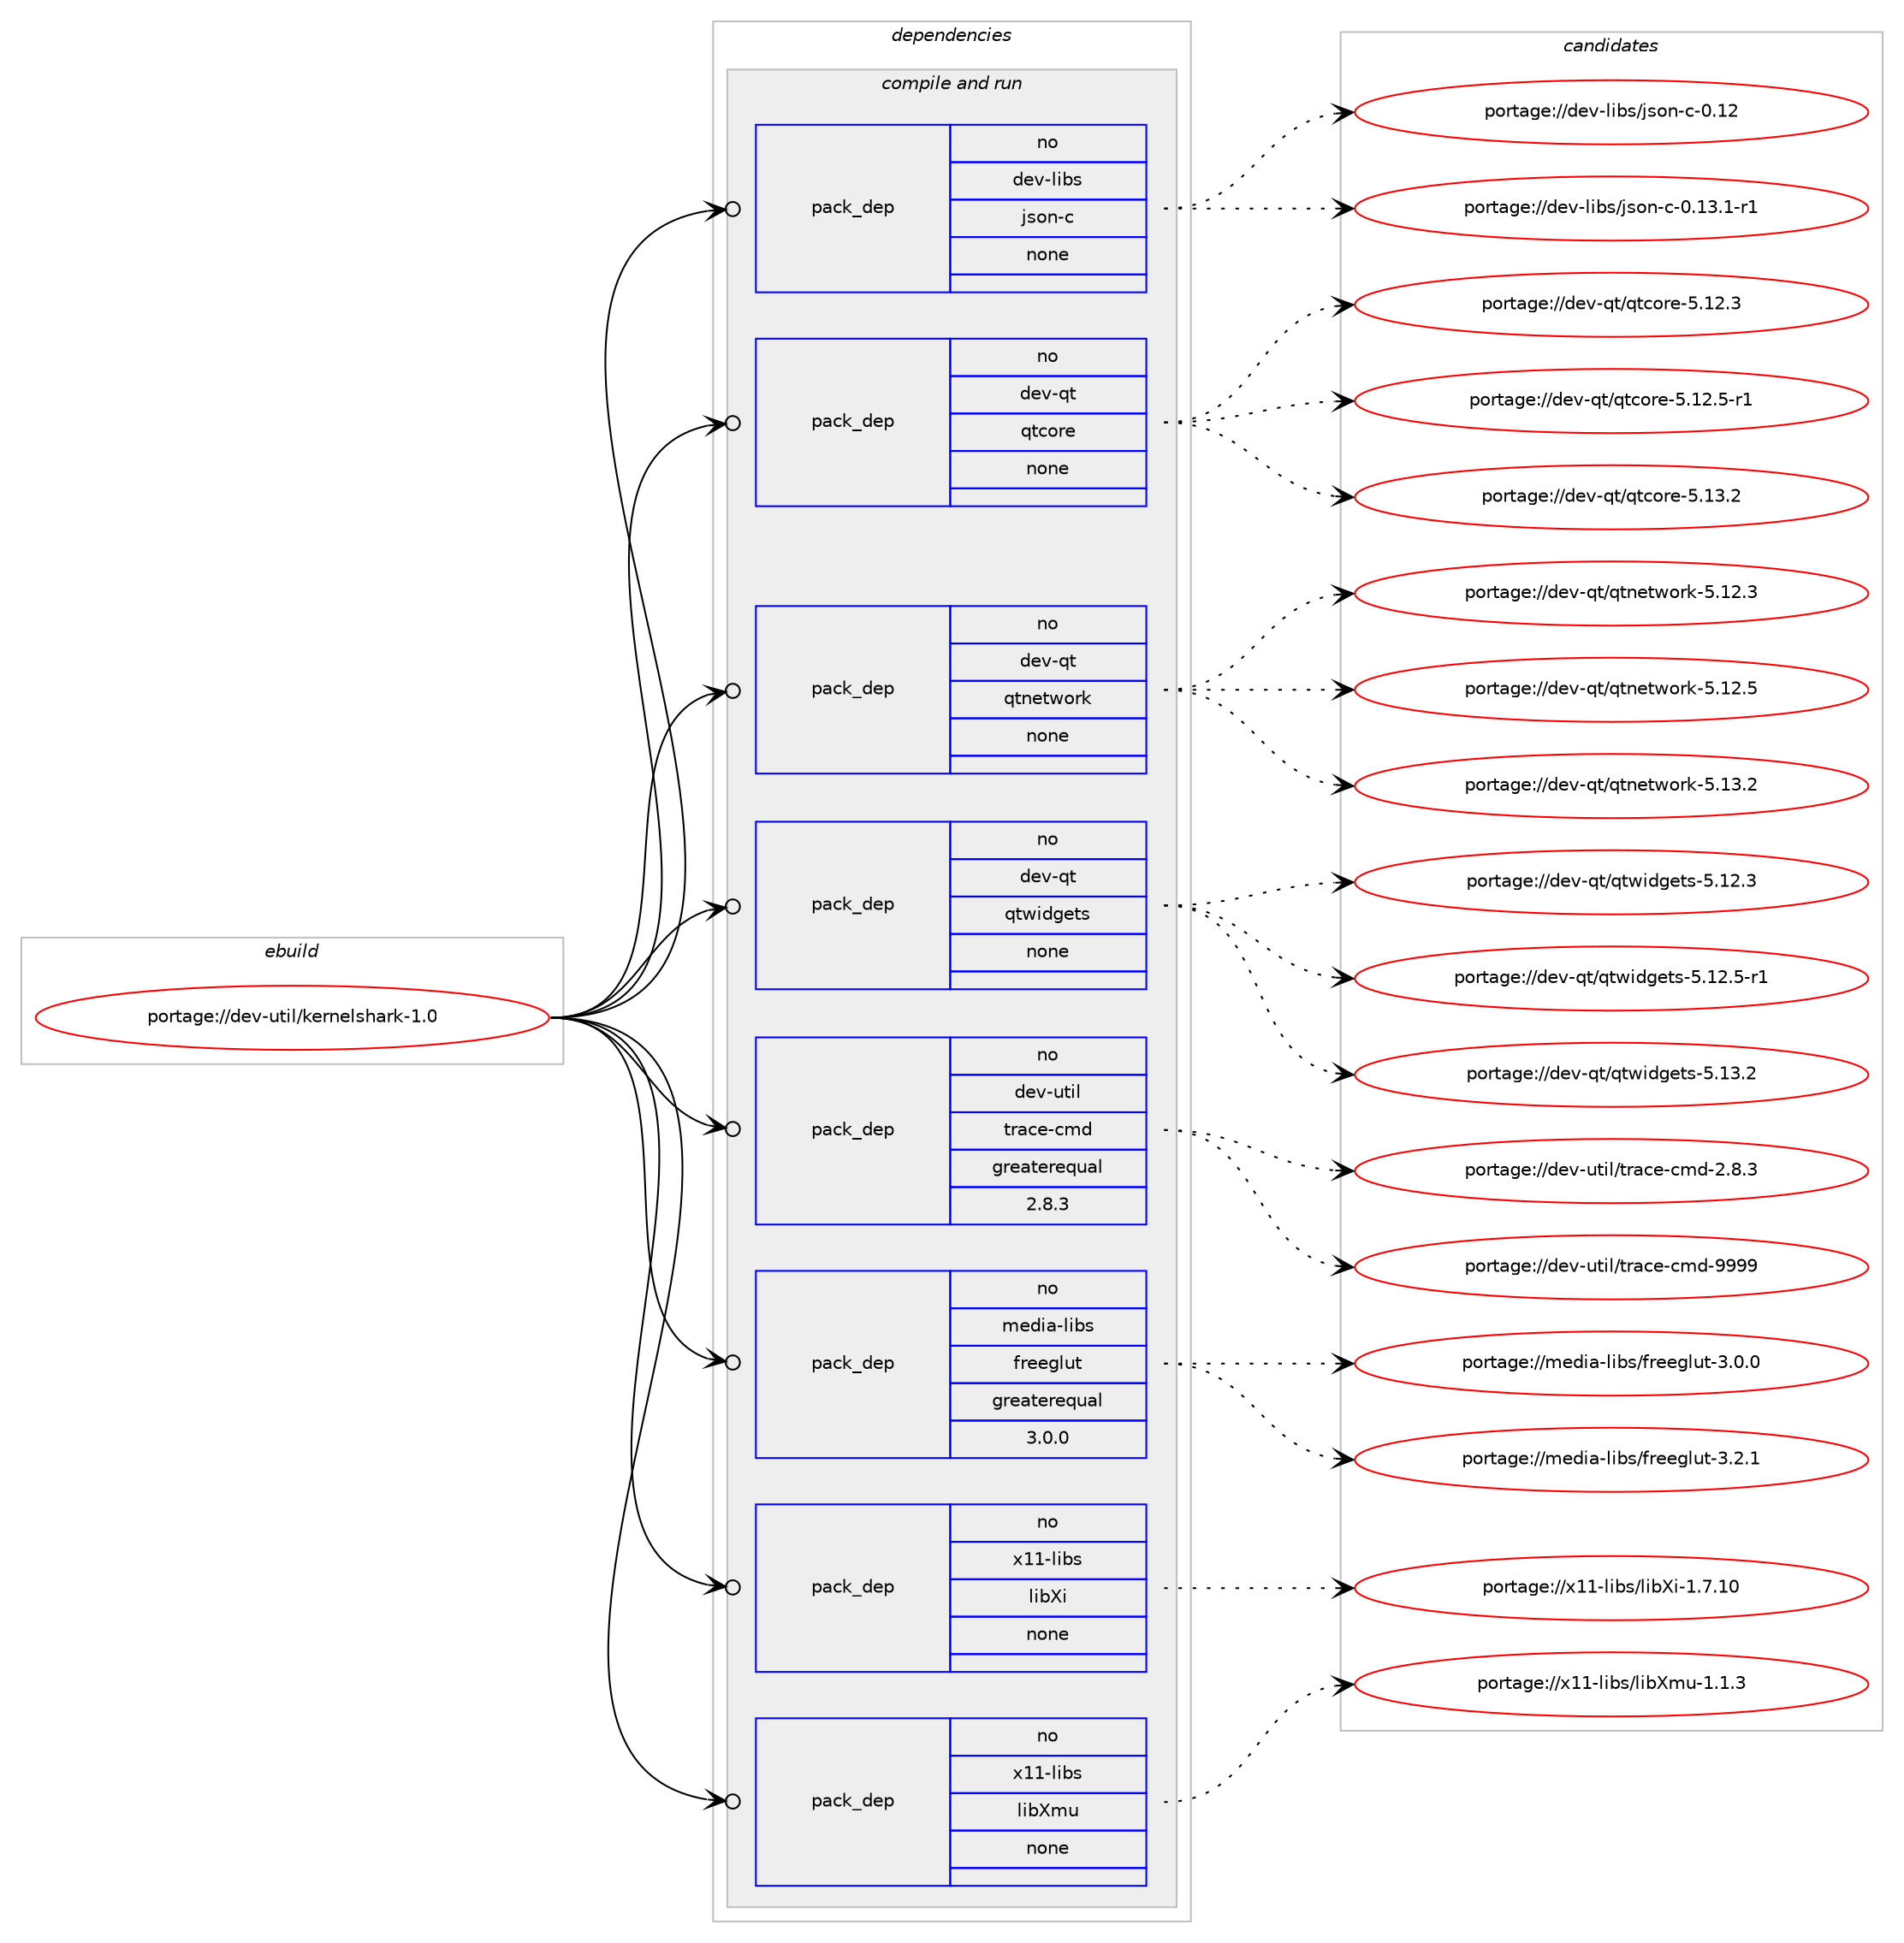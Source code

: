 digraph prolog {

# *************
# Graph options
# *************

newrank=true;
concentrate=true;
compound=true;
graph [rankdir=LR,fontname=Helvetica,fontsize=10,ranksep=1.5];#, ranksep=2.5, nodesep=0.2];
edge  [arrowhead=vee];
node  [fontname=Helvetica,fontsize=10];

# **********
# The ebuild
# **********

subgraph cluster_leftcol {
color=gray;
rank=same;
label=<<i>ebuild</i>>;
id [label="portage://dev-util/kernelshark-1.0", color=red, width=4, href="../dev-util/kernelshark-1.0.svg"];
}

# ****************
# The dependencies
# ****************

subgraph cluster_midcol {
color=gray;
label=<<i>dependencies</i>>;
subgraph cluster_compile {
fillcolor="#eeeeee";
style=filled;
label=<<i>compile</i>>;
}
subgraph cluster_compileandrun {
fillcolor="#eeeeee";
style=filled;
label=<<i>compile and run</i>>;
subgraph pack188506 {
dependency263602 [label=<<TABLE BORDER="0" CELLBORDER="1" CELLSPACING="0" CELLPADDING="4" WIDTH="220"><TR><TD ROWSPAN="6" CELLPADDING="30">pack_dep</TD></TR><TR><TD WIDTH="110">no</TD></TR><TR><TD>dev-libs</TD></TR><TR><TD>json-c</TD></TR><TR><TD>none</TD></TR><TR><TD></TD></TR></TABLE>>, shape=none, color=blue];
}
id:e -> dependency263602:w [weight=20,style="solid",arrowhead="odotvee"];
subgraph pack188507 {
dependency263603 [label=<<TABLE BORDER="0" CELLBORDER="1" CELLSPACING="0" CELLPADDING="4" WIDTH="220"><TR><TD ROWSPAN="6" CELLPADDING="30">pack_dep</TD></TR><TR><TD WIDTH="110">no</TD></TR><TR><TD>dev-qt</TD></TR><TR><TD>qtcore</TD></TR><TR><TD>none</TD></TR><TR><TD></TD></TR></TABLE>>, shape=none, color=blue];
}
id:e -> dependency263603:w [weight=20,style="solid",arrowhead="odotvee"];
subgraph pack188508 {
dependency263604 [label=<<TABLE BORDER="0" CELLBORDER="1" CELLSPACING="0" CELLPADDING="4" WIDTH="220"><TR><TD ROWSPAN="6" CELLPADDING="30">pack_dep</TD></TR><TR><TD WIDTH="110">no</TD></TR><TR><TD>dev-qt</TD></TR><TR><TD>qtnetwork</TD></TR><TR><TD>none</TD></TR><TR><TD></TD></TR></TABLE>>, shape=none, color=blue];
}
id:e -> dependency263604:w [weight=20,style="solid",arrowhead="odotvee"];
subgraph pack188509 {
dependency263605 [label=<<TABLE BORDER="0" CELLBORDER="1" CELLSPACING="0" CELLPADDING="4" WIDTH="220"><TR><TD ROWSPAN="6" CELLPADDING="30">pack_dep</TD></TR><TR><TD WIDTH="110">no</TD></TR><TR><TD>dev-qt</TD></TR><TR><TD>qtwidgets</TD></TR><TR><TD>none</TD></TR><TR><TD></TD></TR></TABLE>>, shape=none, color=blue];
}
id:e -> dependency263605:w [weight=20,style="solid",arrowhead="odotvee"];
subgraph pack188510 {
dependency263606 [label=<<TABLE BORDER="0" CELLBORDER="1" CELLSPACING="0" CELLPADDING="4" WIDTH="220"><TR><TD ROWSPAN="6" CELLPADDING="30">pack_dep</TD></TR><TR><TD WIDTH="110">no</TD></TR><TR><TD>dev-util</TD></TR><TR><TD>trace-cmd</TD></TR><TR><TD>greaterequal</TD></TR><TR><TD>2.8.3</TD></TR></TABLE>>, shape=none, color=blue];
}
id:e -> dependency263606:w [weight=20,style="solid",arrowhead="odotvee"];
subgraph pack188511 {
dependency263607 [label=<<TABLE BORDER="0" CELLBORDER="1" CELLSPACING="0" CELLPADDING="4" WIDTH="220"><TR><TD ROWSPAN="6" CELLPADDING="30">pack_dep</TD></TR><TR><TD WIDTH="110">no</TD></TR><TR><TD>media-libs</TD></TR><TR><TD>freeglut</TD></TR><TR><TD>greaterequal</TD></TR><TR><TD>3.0.0</TD></TR></TABLE>>, shape=none, color=blue];
}
id:e -> dependency263607:w [weight=20,style="solid",arrowhead="odotvee"];
subgraph pack188512 {
dependency263608 [label=<<TABLE BORDER="0" CELLBORDER="1" CELLSPACING="0" CELLPADDING="4" WIDTH="220"><TR><TD ROWSPAN="6" CELLPADDING="30">pack_dep</TD></TR><TR><TD WIDTH="110">no</TD></TR><TR><TD>x11-libs</TD></TR><TR><TD>libXi</TD></TR><TR><TD>none</TD></TR><TR><TD></TD></TR></TABLE>>, shape=none, color=blue];
}
id:e -> dependency263608:w [weight=20,style="solid",arrowhead="odotvee"];
subgraph pack188513 {
dependency263609 [label=<<TABLE BORDER="0" CELLBORDER="1" CELLSPACING="0" CELLPADDING="4" WIDTH="220"><TR><TD ROWSPAN="6" CELLPADDING="30">pack_dep</TD></TR><TR><TD WIDTH="110">no</TD></TR><TR><TD>x11-libs</TD></TR><TR><TD>libXmu</TD></TR><TR><TD>none</TD></TR><TR><TD></TD></TR></TABLE>>, shape=none, color=blue];
}
id:e -> dependency263609:w [weight=20,style="solid",arrowhead="odotvee"];
}
subgraph cluster_run {
fillcolor="#eeeeee";
style=filled;
label=<<i>run</i>>;
}
}

# **************
# The candidates
# **************

subgraph cluster_choices {
rank=same;
color=gray;
label=<<i>candidates</i>>;

subgraph choice188506 {
color=black;
nodesep=1;
choiceportage10010111845108105981154710611511111045994548464950 [label="portage://dev-libs/json-c-0.12", color=red, width=4,href="../dev-libs/json-c-0.12.svg"];
choiceportage1001011184510810598115471061151111104599454846495146494511449 [label="portage://dev-libs/json-c-0.13.1-r1", color=red, width=4,href="../dev-libs/json-c-0.13.1-r1.svg"];
dependency263602:e -> choiceportage10010111845108105981154710611511111045994548464950:w [style=dotted,weight="100"];
dependency263602:e -> choiceportage1001011184510810598115471061151111104599454846495146494511449:w [style=dotted,weight="100"];
}
subgraph choice188507 {
color=black;
nodesep=1;
choiceportage10010111845113116471131169911111410145534649504651 [label="portage://dev-qt/qtcore-5.12.3", color=red, width=4,href="../dev-qt/qtcore-5.12.3.svg"];
choiceportage100101118451131164711311699111114101455346495046534511449 [label="portage://dev-qt/qtcore-5.12.5-r1", color=red, width=4,href="../dev-qt/qtcore-5.12.5-r1.svg"];
choiceportage10010111845113116471131169911111410145534649514650 [label="portage://dev-qt/qtcore-5.13.2", color=red, width=4,href="../dev-qt/qtcore-5.13.2.svg"];
dependency263603:e -> choiceportage10010111845113116471131169911111410145534649504651:w [style=dotted,weight="100"];
dependency263603:e -> choiceportage100101118451131164711311699111114101455346495046534511449:w [style=dotted,weight="100"];
dependency263603:e -> choiceportage10010111845113116471131169911111410145534649514650:w [style=dotted,weight="100"];
}
subgraph choice188508 {
color=black;
nodesep=1;
choiceportage100101118451131164711311611010111611911111410745534649504651 [label="portage://dev-qt/qtnetwork-5.12.3", color=red, width=4,href="../dev-qt/qtnetwork-5.12.3.svg"];
choiceportage100101118451131164711311611010111611911111410745534649504653 [label="portage://dev-qt/qtnetwork-5.12.5", color=red, width=4,href="../dev-qt/qtnetwork-5.12.5.svg"];
choiceportage100101118451131164711311611010111611911111410745534649514650 [label="portage://dev-qt/qtnetwork-5.13.2", color=red, width=4,href="../dev-qt/qtnetwork-5.13.2.svg"];
dependency263604:e -> choiceportage100101118451131164711311611010111611911111410745534649504651:w [style=dotted,weight="100"];
dependency263604:e -> choiceportage100101118451131164711311611010111611911111410745534649504653:w [style=dotted,weight="100"];
dependency263604:e -> choiceportage100101118451131164711311611010111611911111410745534649514650:w [style=dotted,weight="100"];
}
subgraph choice188509 {
color=black;
nodesep=1;
choiceportage100101118451131164711311611910510010310111611545534649504651 [label="portage://dev-qt/qtwidgets-5.12.3", color=red, width=4,href="../dev-qt/qtwidgets-5.12.3.svg"];
choiceportage1001011184511311647113116119105100103101116115455346495046534511449 [label="portage://dev-qt/qtwidgets-5.12.5-r1", color=red, width=4,href="../dev-qt/qtwidgets-5.12.5-r1.svg"];
choiceportage100101118451131164711311611910510010310111611545534649514650 [label="portage://dev-qt/qtwidgets-5.13.2", color=red, width=4,href="../dev-qt/qtwidgets-5.13.2.svg"];
dependency263605:e -> choiceportage100101118451131164711311611910510010310111611545534649504651:w [style=dotted,weight="100"];
dependency263605:e -> choiceportage1001011184511311647113116119105100103101116115455346495046534511449:w [style=dotted,weight="100"];
dependency263605:e -> choiceportage100101118451131164711311611910510010310111611545534649514650:w [style=dotted,weight="100"];
}
subgraph choice188510 {
color=black;
nodesep=1;
choiceportage100101118451171161051084711611497991014599109100455046564651 [label="portage://dev-util/trace-cmd-2.8.3", color=red, width=4,href="../dev-util/trace-cmd-2.8.3.svg"];
choiceportage1001011184511711610510847116114979910145991091004557575757 [label="portage://dev-util/trace-cmd-9999", color=red, width=4,href="../dev-util/trace-cmd-9999.svg"];
dependency263606:e -> choiceportage100101118451171161051084711611497991014599109100455046564651:w [style=dotted,weight="100"];
dependency263606:e -> choiceportage1001011184511711610510847116114979910145991091004557575757:w [style=dotted,weight="100"];
}
subgraph choice188511 {
color=black;
nodesep=1;
choiceportage10910110010597451081059811547102114101101103108117116455146484648 [label="portage://media-libs/freeglut-3.0.0", color=red, width=4,href="../media-libs/freeglut-3.0.0.svg"];
choiceportage10910110010597451081059811547102114101101103108117116455146504649 [label="portage://media-libs/freeglut-3.2.1", color=red, width=4,href="../media-libs/freeglut-3.2.1.svg"];
dependency263607:e -> choiceportage10910110010597451081059811547102114101101103108117116455146484648:w [style=dotted,weight="100"];
dependency263607:e -> choiceportage10910110010597451081059811547102114101101103108117116455146504649:w [style=dotted,weight="100"];
}
subgraph choice188512 {
color=black;
nodesep=1;
choiceportage1204949451081059811547108105988810545494655464948 [label="portage://x11-libs/libXi-1.7.10", color=red, width=4,href="../x11-libs/libXi-1.7.10.svg"];
dependency263608:e -> choiceportage1204949451081059811547108105988810545494655464948:w [style=dotted,weight="100"];
}
subgraph choice188513 {
color=black;
nodesep=1;
choiceportage12049494510810598115471081059888109117454946494651 [label="portage://x11-libs/libXmu-1.1.3", color=red, width=4,href="../x11-libs/libXmu-1.1.3.svg"];
dependency263609:e -> choiceportage12049494510810598115471081059888109117454946494651:w [style=dotted,weight="100"];
}
}

}
